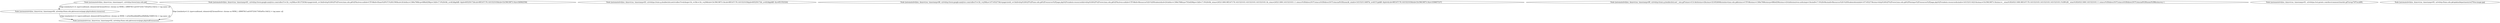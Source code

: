 digraph G {
  1 [ label="Node [automated=false, done=true, timestamp=1, url=http://www.lums.edu.pk/]" ];
  2 [ label="Node [automated=false, done=true, timestamp=84, url=http://lums.edu.pk/resources/page.php/students-resources]" ];
  3 [ label="Node [automated=true, done=true, timestamp=92, url=http://lums.edu.pk/resources/page.php/staff-resources]" ];
  4 [ label="Node [automated=false, done=true, timestamp=81, url=http://www.google-analytics.com/collect?v=1&_v=j36&a=36137203&t=pageview&_s=1&dl=http%3A%2F%2Fwww.lums.edu.pk%2F&ul=en-us&de=UTF-8&dt=Home%20%7C%20LUMS&sd=24-bit&sr=1366x768&vp=686x629&je=1&fl=17.0%20r0&_u=AGAAgAAB~&jid=605250172&cid=985167178.1431523103&tid=UA-59619873-1&z=340062558]" ];
  5 [ label="Node [automated=false, done=true, timestamp=83, url=https://stats.g.doubleclick.net/r/collect?t=dc&aip=1&_r=3&v=1&_v=j36&tid=UA-59619873-1&cid=985167178.1431523103&jid=605250172&_u=AGAAgAAB~&z=851552324]" ];
  6 [ label="Node [automated=false, done=true, timestamp=86, url=http://www.google-analytics.com/collect?v=1&_v=j36&a=1471452273&t=pageview&_s=1&dl=http%3A%2F%2Flums.edu.pk%2Fresources%2Fpage.php%2Fstudents-resources&dr=http%3A%2F%2Fwww.lums.edu.pk%2F&ul=en-us&de=UTF-8&dt=Resources%20-%20Students&sd=24-bit&sr=1366x768&vp=703x629&je=1&fl=17.0%20r0&_utma=245211800.985167178.1431523103.1431523103.1431523103.1&_utmz=245211800.1431523103.1.1.utmcsr%3D(direct)%7Cutmccn%3D(direct)%7Cutmcmd%3D(none)&_utmht=1431523114087&_u=ACCCgAAB~&jid=&cid=985167178.1431523103&tid=UA-59619873-1&z=1036657237]" ];
  7 [ label="Node [automated=false, done=true, timestamp=89, url=http://stats.g.doubleclick.net/__utm.gif?utmwv=5.6.4dc&utms=2&utmn=321852606&utmhn=lums.edu.pk&utmcs=UTF-8&utmsr=1366x768&utmvp=686x629&utmsc=24-bit&utmul=en-us&utmje=1&utmfl=17.0%20r0&utmdt=Resources%20-%20Students&utmhid=1471452273&utmr=http%3A%2F%2Fwww.lums.edu.pk%2F&utmp=%2Fresources%2Fpage.php%2Fstudents-resources&utmht=1431523114221&utmac=UA-59619873-1&utmcc=__utma%3D245211800.985167178.1431523103.1431523103.1431523103.1%3B%2B__utmz%3D245211800.1431523103.1.1.utmcsr%3D(direct)%7Cutmccn%3D(direct)%7Cutmcmd%3D(none)%3B&utmu=q~]" ];
  8 [ label="Node [automated=false, done=true, timestamp=91, url=https://ssl.gstatic.com/docs/common/cleardot.gif?zx=gr7i97wco6f9]" ];
  9 [ label="Node [automated=false, done=true, timestamp=93, url=http://lums.edu.pk/updata/departments/w270/no-image.jpg]" ];
  1 -> 2 [ label="Edge [similarity=1.0, type=confirmed, element=[[ChromeDriver: chrome on WIN8_1 (f8987f411ad105723417345a05cc14d1)] -> tag name: a]]" ];
  1 -> 3 [ label="Edge [similarity=1.0, type=confirmed, element=[[ChromeDriver: chrome on WIN8_1 (f8987f411ad105723417345a05cc14d1)] -> tag name: a]]" ];
  2 -> 3 [ label="Edge [similarity=1.0, type=confirmed, element=[[ChromeDriver: chrome on WIN8_1 (a52e90ea4bbbff3ea49bf6dba7d08513)] -> tag name: a]]" ];
}
